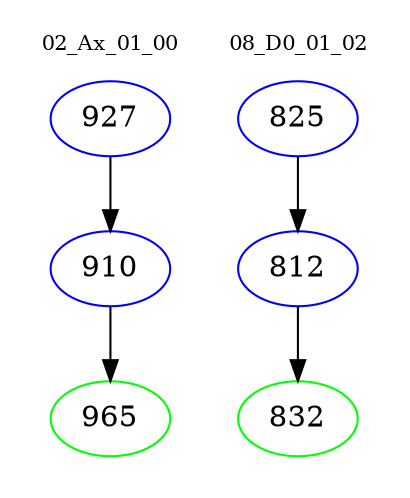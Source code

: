 digraph{
subgraph cluster_0 {
color = white
label = "02_Ax_01_00";
fontsize=10;
T0_927 [label="927", color="blue"]
T0_927 -> T0_910 [color="black"]
T0_910 [label="910", color="blue"]
T0_910 -> T0_965 [color="black"]
T0_965 [label="965", color="green"]
}
subgraph cluster_1 {
color = white
label = "08_D0_01_02";
fontsize=10;
T1_825 [label="825", color="blue"]
T1_825 -> T1_812 [color="black"]
T1_812 [label="812", color="blue"]
T1_812 -> T1_832 [color="black"]
T1_832 [label="832", color="green"]
}
}
